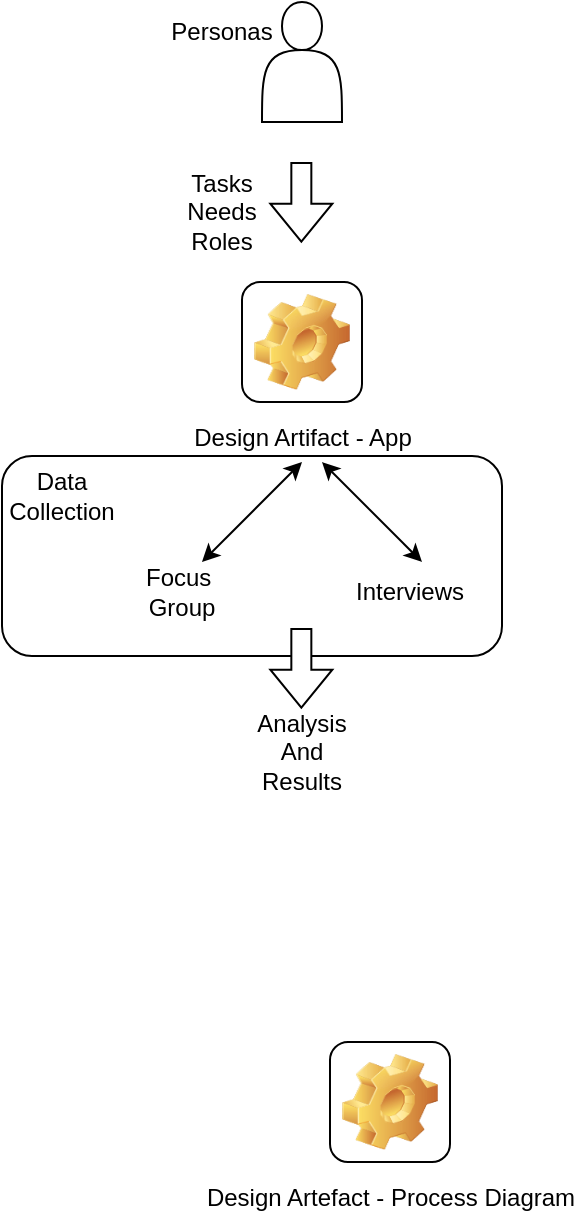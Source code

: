 <mxfile version="22.1.21" type="github">
  <diagram name="Page-1" id="rYepzINgORW_pzbEQl9O">
    <mxGraphModel dx="770" dy="1666" grid="1" gridSize="10" guides="1" tooltips="1" connect="1" arrows="1" fold="1" page="1" pageScale="1" pageWidth="827" pageHeight="1169" math="0" shadow="0">
      <root>
        <mxCell id="0" />
        <mxCell id="1" parent="0" />
        <mxCell id="HfIiZAac7u1YLEjf-_Oc-19" value="" style="rounded=1;whiteSpace=wrap;html=1;" vertex="1" parent="1">
          <mxGeometry x="190" y="187" width="250" height="100" as="geometry" />
        </mxCell>
        <mxCell id="HfIiZAac7u1YLEjf-_Oc-1" value="Design Artifact - App" style="icon;html=1;image=img/clipart/Gear_128x128.png" vertex="1" parent="1">
          <mxGeometry x="310" y="100" width="60" height="60" as="geometry" />
        </mxCell>
        <mxCell id="HfIiZAac7u1YLEjf-_Oc-5" value="Design Artefact - Process Diagram" style="icon;html=1;image=img/clipart/Gear_128x128.png" vertex="1" parent="1">
          <mxGeometry x="354" y="480" width="60" height="60" as="geometry" />
        </mxCell>
        <mxCell id="HfIiZAac7u1YLEjf-_Oc-7" value="" style="shape=actor;whiteSpace=wrap;html=1;" vertex="1" parent="1">
          <mxGeometry x="320" y="-40" width="40" height="60" as="geometry" />
        </mxCell>
        <mxCell id="HfIiZAac7u1YLEjf-_Oc-8" value="Personas" style="text;html=1;strokeColor=none;fillColor=none;align=center;verticalAlign=middle;whiteSpace=wrap;rounded=0;" vertex="1" parent="1">
          <mxGeometry x="270" y="-40" width="60" height="30" as="geometry" />
        </mxCell>
        <mxCell id="HfIiZAac7u1YLEjf-_Oc-9" value="" style="shape=flexArrow;endArrow=classic;html=1;rounded=0;" edge="1" parent="1">
          <mxGeometry width="50" height="50" relative="1" as="geometry">
            <mxPoint x="339.67" y="40" as="sourcePoint" />
            <mxPoint x="339.67" y="80.33" as="targetPoint" />
          </mxGeometry>
        </mxCell>
        <mxCell id="HfIiZAac7u1YLEjf-_Oc-10" value="Tasks&lt;br&gt;Needs&lt;br&gt;Roles" style="text;html=1;strokeColor=none;fillColor=none;align=center;verticalAlign=middle;whiteSpace=wrap;rounded=0;" vertex="1" parent="1">
          <mxGeometry x="270" y="50.0" width="60" height="30" as="geometry" />
        </mxCell>
        <mxCell id="HfIiZAac7u1YLEjf-_Oc-13" value="" style="endArrow=classic;startArrow=classic;html=1;rounded=0;" edge="1" parent="1">
          <mxGeometry width="50" height="50" relative="1" as="geometry">
            <mxPoint x="290" y="240" as="sourcePoint" />
            <mxPoint x="340" y="190" as="targetPoint" />
          </mxGeometry>
        </mxCell>
        <mxCell id="HfIiZAac7u1YLEjf-_Oc-14" value="Focus&amp;nbsp;&lt;br&gt;Group" style="text;html=1;strokeColor=none;fillColor=none;align=center;verticalAlign=middle;whiteSpace=wrap;rounded=0;" vertex="1" parent="1">
          <mxGeometry x="250" y="240" width="60" height="30" as="geometry" />
        </mxCell>
        <mxCell id="HfIiZAac7u1YLEjf-_Oc-15" value="" style="endArrow=classic;startArrow=classic;html=1;rounded=0;" edge="1" parent="1">
          <mxGeometry width="50" height="50" relative="1" as="geometry">
            <mxPoint x="400" y="240" as="sourcePoint" />
            <mxPoint x="350" y="190" as="targetPoint" />
          </mxGeometry>
        </mxCell>
        <mxCell id="HfIiZAac7u1YLEjf-_Oc-16" value="Interviews" style="text;html=1;strokeColor=none;fillColor=none;align=center;verticalAlign=middle;whiteSpace=wrap;rounded=0;" vertex="1" parent="1">
          <mxGeometry x="364" y="235" width="60" height="40" as="geometry" />
        </mxCell>
        <mxCell id="HfIiZAac7u1YLEjf-_Oc-18" value="Data Collection" style="text;html=1;strokeColor=none;fillColor=none;align=center;verticalAlign=middle;whiteSpace=wrap;rounded=0;" vertex="1" parent="1">
          <mxGeometry x="190" y="187" width="60" height="40" as="geometry" />
        </mxCell>
        <mxCell id="HfIiZAac7u1YLEjf-_Oc-21" value="" style="shape=flexArrow;endArrow=classic;html=1;rounded=0;fillColor=default;" edge="1" parent="1">
          <mxGeometry width="50" height="50" relative="1" as="geometry">
            <mxPoint x="339.67" y="273" as="sourcePoint" />
            <mxPoint x="339.67" y="313.33" as="targetPoint" />
          </mxGeometry>
        </mxCell>
        <mxCell id="HfIiZAac7u1YLEjf-_Oc-22" value="Analysis And Results" style="text;html=1;strokeColor=none;fillColor=none;align=center;verticalAlign=middle;whiteSpace=wrap;rounded=0;" vertex="1" parent="1">
          <mxGeometry x="310" y="320" width="60" height="30" as="geometry" />
        </mxCell>
      </root>
    </mxGraphModel>
  </diagram>
</mxfile>
